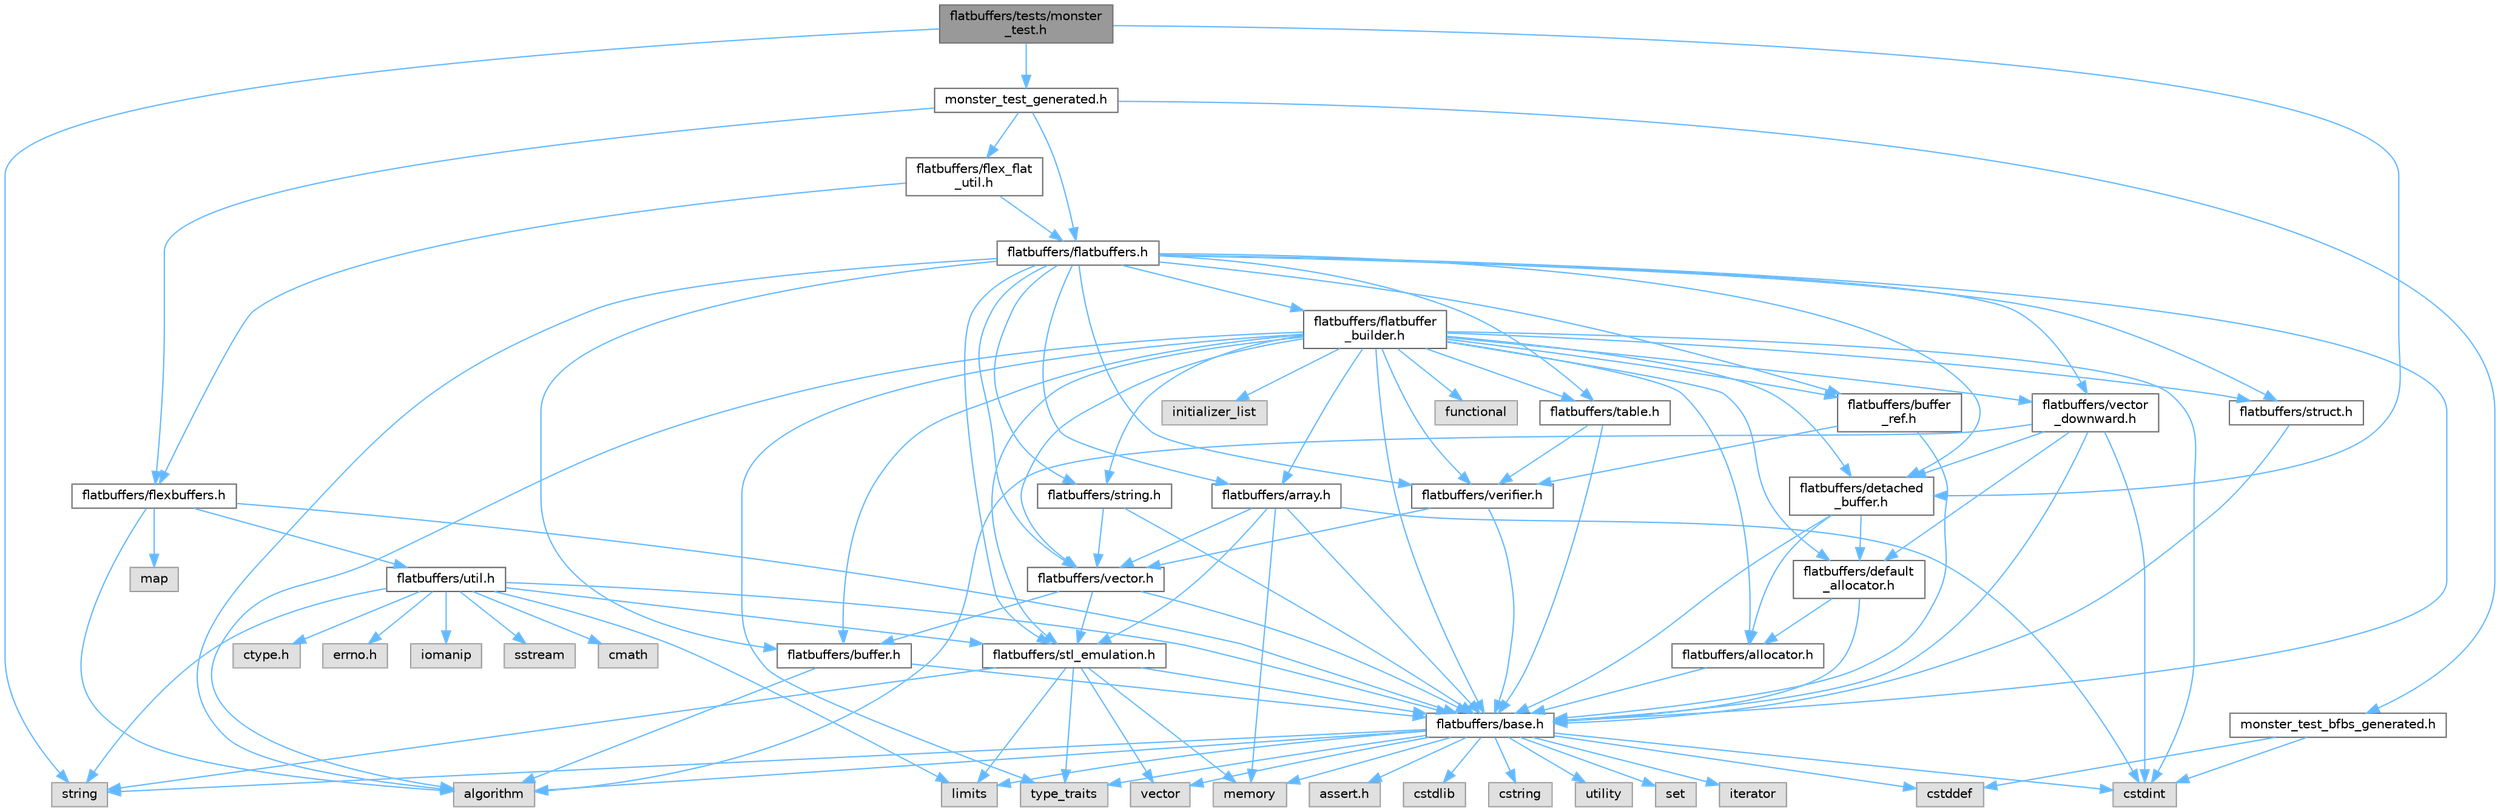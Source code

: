 digraph "flatbuffers/tests/monster_test.h"
{
 // LATEX_PDF_SIZE
  bgcolor="transparent";
  edge [fontname=Helvetica,fontsize=10,labelfontname=Helvetica,labelfontsize=10];
  node [fontname=Helvetica,fontsize=10,shape=box,height=0.2,width=0.4];
  Node1 [id="Node000001",label="flatbuffers/tests/monster\l_test.h",height=0.2,width=0.4,color="gray40", fillcolor="grey60", style="filled", fontcolor="black",tooltip=" "];
  Node1 -> Node2 [id="edge1_Node000001_Node000002",color="steelblue1",style="solid",tooltip=" "];
  Node2 [id="Node000002",label="string",height=0.2,width=0.4,color="grey60", fillcolor="#E0E0E0", style="filled",tooltip=" "];
  Node1 -> Node3 [id="edge2_Node000001_Node000003",color="steelblue1",style="solid",tooltip=" "];
  Node3 [id="Node000003",label="flatbuffers/detached\l_buffer.h",height=0.2,width=0.4,color="grey40", fillcolor="white", style="filled",URL="$detached__buffer_8h.html",tooltip=" "];
  Node3 -> Node4 [id="edge3_Node000003_Node000004",color="steelblue1",style="solid",tooltip=" "];
  Node4 [id="Node000004",label="flatbuffers/allocator.h",height=0.2,width=0.4,color="grey40", fillcolor="white", style="filled",URL="$allocator_8h.html",tooltip=" "];
  Node4 -> Node5 [id="edge4_Node000004_Node000005",color="steelblue1",style="solid",tooltip=" "];
  Node5 [id="Node000005",label="flatbuffers/base.h",height=0.2,width=0.4,color="grey40", fillcolor="white", style="filled",URL="$base_8h.html",tooltip=" "];
  Node5 -> Node6 [id="edge5_Node000005_Node000006",color="steelblue1",style="solid",tooltip=" "];
  Node6 [id="Node000006",label="assert.h",height=0.2,width=0.4,color="grey60", fillcolor="#E0E0E0", style="filled",tooltip=" "];
  Node5 -> Node7 [id="edge6_Node000005_Node000007",color="steelblue1",style="solid",tooltip=" "];
  Node7 [id="Node000007",label="cstdint",height=0.2,width=0.4,color="grey60", fillcolor="#E0E0E0", style="filled",tooltip=" "];
  Node5 -> Node8 [id="edge7_Node000005_Node000008",color="steelblue1",style="solid",tooltip=" "];
  Node8 [id="Node000008",label="cstddef",height=0.2,width=0.4,color="grey60", fillcolor="#E0E0E0", style="filled",tooltip=" "];
  Node5 -> Node9 [id="edge8_Node000005_Node000009",color="steelblue1",style="solid",tooltip=" "];
  Node9 [id="Node000009",label="cstdlib",height=0.2,width=0.4,color="grey60", fillcolor="#E0E0E0", style="filled",tooltip=" "];
  Node5 -> Node10 [id="edge9_Node000005_Node000010",color="steelblue1",style="solid",tooltip=" "];
  Node10 [id="Node000010",label="cstring",height=0.2,width=0.4,color="grey60", fillcolor="#E0E0E0", style="filled",tooltip=" "];
  Node5 -> Node11 [id="edge10_Node000005_Node000011",color="steelblue1",style="solid",tooltip=" "];
  Node11 [id="Node000011",label="utility",height=0.2,width=0.4,color="grey60", fillcolor="#E0E0E0", style="filled",tooltip=" "];
  Node5 -> Node2 [id="edge11_Node000005_Node000002",color="steelblue1",style="solid",tooltip=" "];
  Node5 -> Node12 [id="edge12_Node000005_Node000012",color="steelblue1",style="solid",tooltip=" "];
  Node12 [id="Node000012",label="type_traits",height=0.2,width=0.4,color="grey60", fillcolor="#E0E0E0", style="filled",tooltip=" "];
  Node5 -> Node13 [id="edge13_Node000005_Node000013",color="steelblue1",style="solid",tooltip=" "];
  Node13 [id="Node000013",label="vector",height=0.2,width=0.4,color="grey60", fillcolor="#E0E0E0", style="filled",tooltip=" "];
  Node5 -> Node14 [id="edge14_Node000005_Node000014",color="steelblue1",style="solid",tooltip=" "];
  Node14 [id="Node000014",label="set",height=0.2,width=0.4,color="grey60", fillcolor="#E0E0E0", style="filled",tooltip=" "];
  Node5 -> Node15 [id="edge15_Node000005_Node000015",color="steelblue1",style="solid",tooltip=" "];
  Node15 [id="Node000015",label="algorithm",height=0.2,width=0.4,color="grey60", fillcolor="#E0E0E0", style="filled",tooltip=" "];
  Node5 -> Node16 [id="edge16_Node000005_Node000016",color="steelblue1",style="solid",tooltip=" "];
  Node16 [id="Node000016",label="limits",height=0.2,width=0.4,color="grey60", fillcolor="#E0E0E0", style="filled",tooltip=" "];
  Node5 -> Node17 [id="edge17_Node000005_Node000017",color="steelblue1",style="solid",tooltip=" "];
  Node17 [id="Node000017",label="iterator",height=0.2,width=0.4,color="grey60", fillcolor="#E0E0E0", style="filled",tooltip=" "];
  Node5 -> Node18 [id="edge18_Node000005_Node000018",color="steelblue1",style="solid",tooltip=" "];
  Node18 [id="Node000018",label="memory",height=0.2,width=0.4,color="grey60", fillcolor="#E0E0E0", style="filled",tooltip=" "];
  Node3 -> Node5 [id="edge19_Node000003_Node000005",color="steelblue1",style="solid",tooltip=" "];
  Node3 -> Node19 [id="edge20_Node000003_Node000019",color="steelblue1",style="solid",tooltip=" "];
  Node19 [id="Node000019",label="flatbuffers/default\l_allocator.h",height=0.2,width=0.4,color="grey40", fillcolor="white", style="filled",URL="$default__allocator_8h.html",tooltip=" "];
  Node19 -> Node4 [id="edge21_Node000019_Node000004",color="steelblue1",style="solid",tooltip=" "];
  Node19 -> Node5 [id="edge22_Node000019_Node000005",color="steelblue1",style="solid",tooltip=" "];
  Node1 -> Node20 [id="edge23_Node000001_Node000020",color="steelblue1",style="solid",tooltip=" "];
  Node20 [id="Node000020",label="monster_test_generated.h",height=0.2,width=0.4,color="grey40", fillcolor="white", style="filled",URL="$monster__test__generated_8h.html",tooltip=" "];
  Node20 -> Node21 [id="edge24_Node000020_Node000021",color="steelblue1",style="solid",tooltip=" "];
  Node21 [id="Node000021",label="flatbuffers/flatbuffers.h",height=0.2,width=0.4,color="grey40", fillcolor="white", style="filled",URL="$flatbuffers_8h.html",tooltip=" "];
  Node21 -> Node15 [id="edge25_Node000021_Node000015",color="steelblue1",style="solid",tooltip=" "];
  Node21 -> Node22 [id="edge26_Node000021_Node000022",color="steelblue1",style="solid",tooltip=" "];
  Node22 [id="Node000022",label="flatbuffers/array.h",height=0.2,width=0.4,color="grey40", fillcolor="white", style="filled",URL="$array_8h.html",tooltip=" "];
  Node22 -> Node7 [id="edge27_Node000022_Node000007",color="steelblue1",style="solid",tooltip=" "];
  Node22 -> Node18 [id="edge28_Node000022_Node000018",color="steelblue1",style="solid",tooltip=" "];
  Node22 -> Node5 [id="edge29_Node000022_Node000005",color="steelblue1",style="solid",tooltip=" "];
  Node22 -> Node23 [id="edge30_Node000022_Node000023",color="steelblue1",style="solid",tooltip=" "];
  Node23 [id="Node000023",label="flatbuffers/stl_emulation.h",height=0.2,width=0.4,color="grey40", fillcolor="white", style="filled",URL="$stl__emulation_8h.html",tooltip=" "];
  Node23 -> Node5 [id="edge31_Node000023_Node000005",color="steelblue1",style="solid",tooltip=" "];
  Node23 -> Node2 [id="edge32_Node000023_Node000002",color="steelblue1",style="solid",tooltip=" "];
  Node23 -> Node12 [id="edge33_Node000023_Node000012",color="steelblue1",style="solid",tooltip=" "];
  Node23 -> Node13 [id="edge34_Node000023_Node000013",color="steelblue1",style="solid",tooltip=" "];
  Node23 -> Node18 [id="edge35_Node000023_Node000018",color="steelblue1",style="solid",tooltip=" "];
  Node23 -> Node16 [id="edge36_Node000023_Node000016",color="steelblue1",style="solid",tooltip=" "];
  Node22 -> Node24 [id="edge37_Node000022_Node000024",color="steelblue1",style="solid",tooltip=" "];
  Node24 [id="Node000024",label="flatbuffers/vector.h",height=0.2,width=0.4,color="grey40", fillcolor="white", style="filled",URL="$vector_8h.html",tooltip=" "];
  Node24 -> Node5 [id="edge38_Node000024_Node000005",color="steelblue1",style="solid",tooltip=" "];
  Node24 -> Node25 [id="edge39_Node000024_Node000025",color="steelblue1",style="solid",tooltip=" "];
  Node25 [id="Node000025",label="flatbuffers/buffer.h",height=0.2,width=0.4,color="grey40", fillcolor="white", style="filled",URL="$buffer_8h.html",tooltip=" "];
  Node25 -> Node15 [id="edge40_Node000025_Node000015",color="steelblue1",style="solid",tooltip=" "];
  Node25 -> Node5 [id="edge41_Node000025_Node000005",color="steelblue1",style="solid",tooltip=" "];
  Node24 -> Node23 [id="edge42_Node000024_Node000023",color="steelblue1",style="solid",tooltip=" "];
  Node21 -> Node5 [id="edge43_Node000021_Node000005",color="steelblue1",style="solid",tooltip=" "];
  Node21 -> Node25 [id="edge44_Node000021_Node000025",color="steelblue1",style="solid",tooltip=" "];
  Node21 -> Node26 [id="edge45_Node000021_Node000026",color="steelblue1",style="solid",tooltip=" "];
  Node26 [id="Node000026",label="flatbuffers/buffer\l_ref.h",height=0.2,width=0.4,color="grey40", fillcolor="white", style="filled",URL="$buffer__ref_8h.html",tooltip=" "];
  Node26 -> Node5 [id="edge46_Node000026_Node000005",color="steelblue1",style="solid",tooltip=" "];
  Node26 -> Node27 [id="edge47_Node000026_Node000027",color="steelblue1",style="solid",tooltip=" "];
  Node27 [id="Node000027",label="flatbuffers/verifier.h",height=0.2,width=0.4,color="grey40", fillcolor="white", style="filled",URL="$verifier_8h.html",tooltip=" "];
  Node27 -> Node5 [id="edge48_Node000027_Node000005",color="steelblue1",style="solid",tooltip=" "];
  Node27 -> Node24 [id="edge49_Node000027_Node000024",color="steelblue1",style="solid",tooltip=" "];
  Node21 -> Node3 [id="edge50_Node000021_Node000003",color="steelblue1",style="solid",tooltip=" "];
  Node21 -> Node28 [id="edge51_Node000021_Node000028",color="steelblue1",style="solid",tooltip=" "];
  Node28 [id="Node000028",label="flatbuffers/flatbuffer\l_builder.h",height=0.2,width=0.4,color="grey40", fillcolor="white", style="filled",URL="$flatbuffer__builder_8h.html",tooltip=" "];
  Node28 -> Node15 [id="edge52_Node000028_Node000015",color="steelblue1",style="solid",tooltip=" "];
  Node28 -> Node7 [id="edge53_Node000028_Node000007",color="steelblue1",style="solid",tooltip=" "];
  Node28 -> Node29 [id="edge54_Node000028_Node000029",color="steelblue1",style="solid",tooltip=" "];
  Node29 [id="Node000029",label="functional",height=0.2,width=0.4,color="grey60", fillcolor="#E0E0E0", style="filled",tooltip=" "];
  Node28 -> Node30 [id="edge55_Node000028_Node000030",color="steelblue1",style="solid",tooltip=" "];
  Node30 [id="Node000030",label="initializer_list",height=0.2,width=0.4,color="grey60", fillcolor="#E0E0E0", style="filled",tooltip=" "];
  Node28 -> Node12 [id="edge56_Node000028_Node000012",color="steelblue1",style="solid",tooltip=" "];
  Node28 -> Node4 [id="edge57_Node000028_Node000004",color="steelblue1",style="solid",tooltip=" "];
  Node28 -> Node22 [id="edge58_Node000028_Node000022",color="steelblue1",style="solid",tooltip=" "];
  Node28 -> Node5 [id="edge59_Node000028_Node000005",color="steelblue1",style="solid",tooltip=" "];
  Node28 -> Node25 [id="edge60_Node000028_Node000025",color="steelblue1",style="solid",tooltip=" "];
  Node28 -> Node26 [id="edge61_Node000028_Node000026",color="steelblue1",style="solid",tooltip=" "];
  Node28 -> Node19 [id="edge62_Node000028_Node000019",color="steelblue1",style="solid",tooltip=" "];
  Node28 -> Node3 [id="edge63_Node000028_Node000003",color="steelblue1",style="solid",tooltip=" "];
  Node28 -> Node23 [id="edge64_Node000028_Node000023",color="steelblue1",style="solid",tooltip=" "];
  Node28 -> Node31 [id="edge65_Node000028_Node000031",color="steelblue1",style="solid",tooltip=" "];
  Node31 [id="Node000031",label="flatbuffers/string.h",height=0.2,width=0.4,color="grey40", fillcolor="white", style="filled",URL="$string_8h.html",tooltip=" "];
  Node31 -> Node5 [id="edge66_Node000031_Node000005",color="steelblue1",style="solid",tooltip=" "];
  Node31 -> Node24 [id="edge67_Node000031_Node000024",color="steelblue1",style="solid",tooltip=" "];
  Node28 -> Node32 [id="edge68_Node000028_Node000032",color="steelblue1",style="solid",tooltip=" "];
  Node32 [id="Node000032",label="flatbuffers/struct.h",height=0.2,width=0.4,color="grey40", fillcolor="white", style="filled",URL="$struct_8h.html",tooltip=" "];
  Node32 -> Node5 [id="edge69_Node000032_Node000005",color="steelblue1",style="solid",tooltip=" "];
  Node28 -> Node33 [id="edge70_Node000028_Node000033",color="steelblue1",style="solid",tooltip=" "];
  Node33 [id="Node000033",label="flatbuffers/table.h",height=0.2,width=0.4,color="grey40", fillcolor="white", style="filled",URL="$table_8h.html",tooltip=" "];
  Node33 -> Node5 [id="edge71_Node000033_Node000005",color="steelblue1",style="solid",tooltip=" "];
  Node33 -> Node27 [id="edge72_Node000033_Node000027",color="steelblue1",style="solid",tooltip=" "];
  Node28 -> Node24 [id="edge73_Node000028_Node000024",color="steelblue1",style="solid",tooltip=" "];
  Node28 -> Node34 [id="edge74_Node000028_Node000034",color="steelblue1",style="solid",tooltip=" "];
  Node34 [id="Node000034",label="flatbuffers/vector\l_downward.h",height=0.2,width=0.4,color="grey40", fillcolor="white", style="filled",URL="$vector__downward_8h.html",tooltip=" "];
  Node34 -> Node15 [id="edge75_Node000034_Node000015",color="steelblue1",style="solid",tooltip=" "];
  Node34 -> Node7 [id="edge76_Node000034_Node000007",color="steelblue1",style="solid",tooltip=" "];
  Node34 -> Node5 [id="edge77_Node000034_Node000005",color="steelblue1",style="solid",tooltip=" "];
  Node34 -> Node19 [id="edge78_Node000034_Node000019",color="steelblue1",style="solid",tooltip=" "];
  Node34 -> Node3 [id="edge79_Node000034_Node000003",color="steelblue1",style="solid",tooltip=" "];
  Node28 -> Node27 [id="edge80_Node000028_Node000027",color="steelblue1",style="solid",tooltip=" "];
  Node21 -> Node23 [id="edge81_Node000021_Node000023",color="steelblue1",style="solid",tooltip=" "];
  Node21 -> Node31 [id="edge82_Node000021_Node000031",color="steelblue1",style="solid",tooltip=" "];
  Node21 -> Node32 [id="edge83_Node000021_Node000032",color="steelblue1",style="solid",tooltip=" "];
  Node21 -> Node33 [id="edge84_Node000021_Node000033",color="steelblue1",style="solid",tooltip=" "];
  Node21 -> Node24 [id="edge85_Node000021_Node000024",color="steelblue1",style="solid",tooltip=" "];
  Node21 -> Node34 [id="edge86_Node000021_Node000034",color="steelblue1",style="solid",tooltip=" "];
  Node21 -> Node27 [id="edge87_Node000021_Node000027",color="steelblue1",style="solid",tooltip=" "];
  Node20 -> Node35 [id="edge88_Node000020_Node000035",color="steelblue1",style="solid",tooltip=" "];
  Node35 [id="Node000035",label="flatbuffers/flexbuffers.h",height=0.2,width=0.4,color="grey40", fillcolor="white", style="filled",URL="$flexbuffers_8h.html",tooltip=" "];
  Node35 -> Node15 [id="edge89_Node000035_Node000015",color="steelblue1",style="solid",tooltip=" "];
  Node35 -> Node36 [id="edge90_Node000035_Node000036",color="steelblue1",style="solid",tooltip=" "];
  Node36 [id="Node000036",label="map",height=0.2,width=0.4,color="grey60", fillcolor="#E0E0E0", style="filled",tooltip=" "];
  Node35 -> Node5 [id="edge91_Node000035_Node000005",color="steelblue1",style="solid",tooltip=" "];
  Node35 -> Node37 [id="edge92_Node000035_Node000037",color="steelblue1",style="solid",tooltip=" "];
  Node37 [id="Node000037",label="flatbuffers/util.h",height=0.2,width=0.4,color="grey40", fillcolor="white", style="filled",URL="$util_8h.html",tooltip=" "];
  Node37 -> Node38 [id="edge93_Node000037_Node000038",color="steelblue1",style="solid",tooltip=" "];
  Node38 [id="Node000038",label="ctype.h",height=0.2,width=0.4,color="grey60", fillcolor="#E0E0E0", style="filled",tooltip=" "];
  Node37 -> Node39 [id="edge94_Node000037_Node000039",color="steelblue1",style="solid",tooltip=" "];
  Node39 [id="Node000039",label="errno.h",height=0.2,width=0.4,color="grey60", fillcolor="#E0E0E0", style="filled",tooltip=" "];
  Node37 -> Node5 [id="edge95_Node000037_Node000005",color="steelblue1",style="solid",tooltip=" "];
  Node37 -> Node23 [id="edge96_Node000037_Node000023",color="steelblue1",style="solid",tooltip=" "];
  Node37 -> Node40 [id="edge97_Node000037_Node000040",color="steelblue1",style="solid",tooltip=" "];
  Node40 [id="Node000040",label="iomanip",height=0.2,width=0.4,color="grey60", fillcolor="#E0E0E0", style="filled",tooltip=" "];
  Node37 -> Node41 [id="edge98_Node000037_Node000041",color="steelblue1",style="solid",tooltip=" "];
  Node41 [id="Node000041",label="sstream",height=0.2,width=0.4,color="grey60", fillcolor="#E0E0E0", style="filled",tooltip=" "];
  Node37 -> Node42 [id="edge99_Node000037_Node000042",color="steelblue1",style="solid",tooltip=" "];
  Node42 [id="Node000042",label="cmath",height=0.2,width=0.4,color="grey60", fillcolor="#E0E0E0", style="filled",tooltip=" "];
  Node37 -> Node16 [id="edge100_Node000037_Node000016",color="steelblue1",style="solid",tooltip=" "];
  Node37 -> Node2 [id="edge101_Node000037_Node000002",color="steelblue1",style="solid",tooltip=" "];
  Node20 -> Node43 [id="edge102_Node000020_Node000043",color="steelblue1",style="solid",tooltip=" "];
  Node43 [id="Node000043",label="flatbuffers/flex_flat\l_util.h",height=0.2,width=0.4,color="grey40", fillcolor="white", style="filled",URL="$flex__flat__util_8h.html",tooltip=" "];
  Node43 -> Node21 [id="edge103_Node000043_Node000021",color="steelblue1",style="solid",tooltip=" "];
  Node43 -> Node35 [id="edge104_Node000043_Node000035",color="steelblue1",style="solid",tooltip=" "];
  Node20 -> Node44 [id="edge105_Node000020_Node000044",color="steelblue1",style="solid",tooltip=" "];
  Node44 [id="Node000044",label="monster_test_bfbs_generated.h",height=0.2,width=0.4,color="grey40", fillcolor="white", style="filled",URL="$monster__test__bfbs__generated_8h.html",tooltip=" "];
  Node44 -> Node8 [id="edge106_Node000044_Node000008",color="steelblue1",style="solid",tooltip=" "];
  Node44 -> Node7 [id="edge107_Node000044_Node000007",color="steelblue1",style="solid",tooltip=" "];
}
